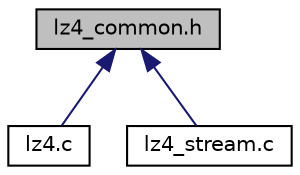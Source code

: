 digraph "lz4_common.h"
{
  edge [fontname="Helvetica",fontsize="10",labelfontname="Helvetica",labelfontsize="10"];
  node [fontname="Helvetica",fontsize="10",shape=record];
  Node3 [label="lz4_common.h",height=0.2,width=0.4,color="black", fillcolor="grey75", style="filled", fontcolor="black"];
  Node3 -> Node4 [dir="back",color="midnightblue",fontsize="10",style="solid",fontname="Helvetica"];
  Node4 [label="lz4.c",height=0.2,width=0.4,color="black", fillcolor="white", style="filled",URL="$lz4_8c.html"];
  Node3 -> Node5 [dir="back",color="midnightblue",fontsize="10",style="solid",fontname="Helvetica"];
  Node5 [label="lz4_stream.c",height=0.2,width=0.4,color="black", fillcolor="white", style="filled",URL="$lz4__stream_8c.html"];
}

